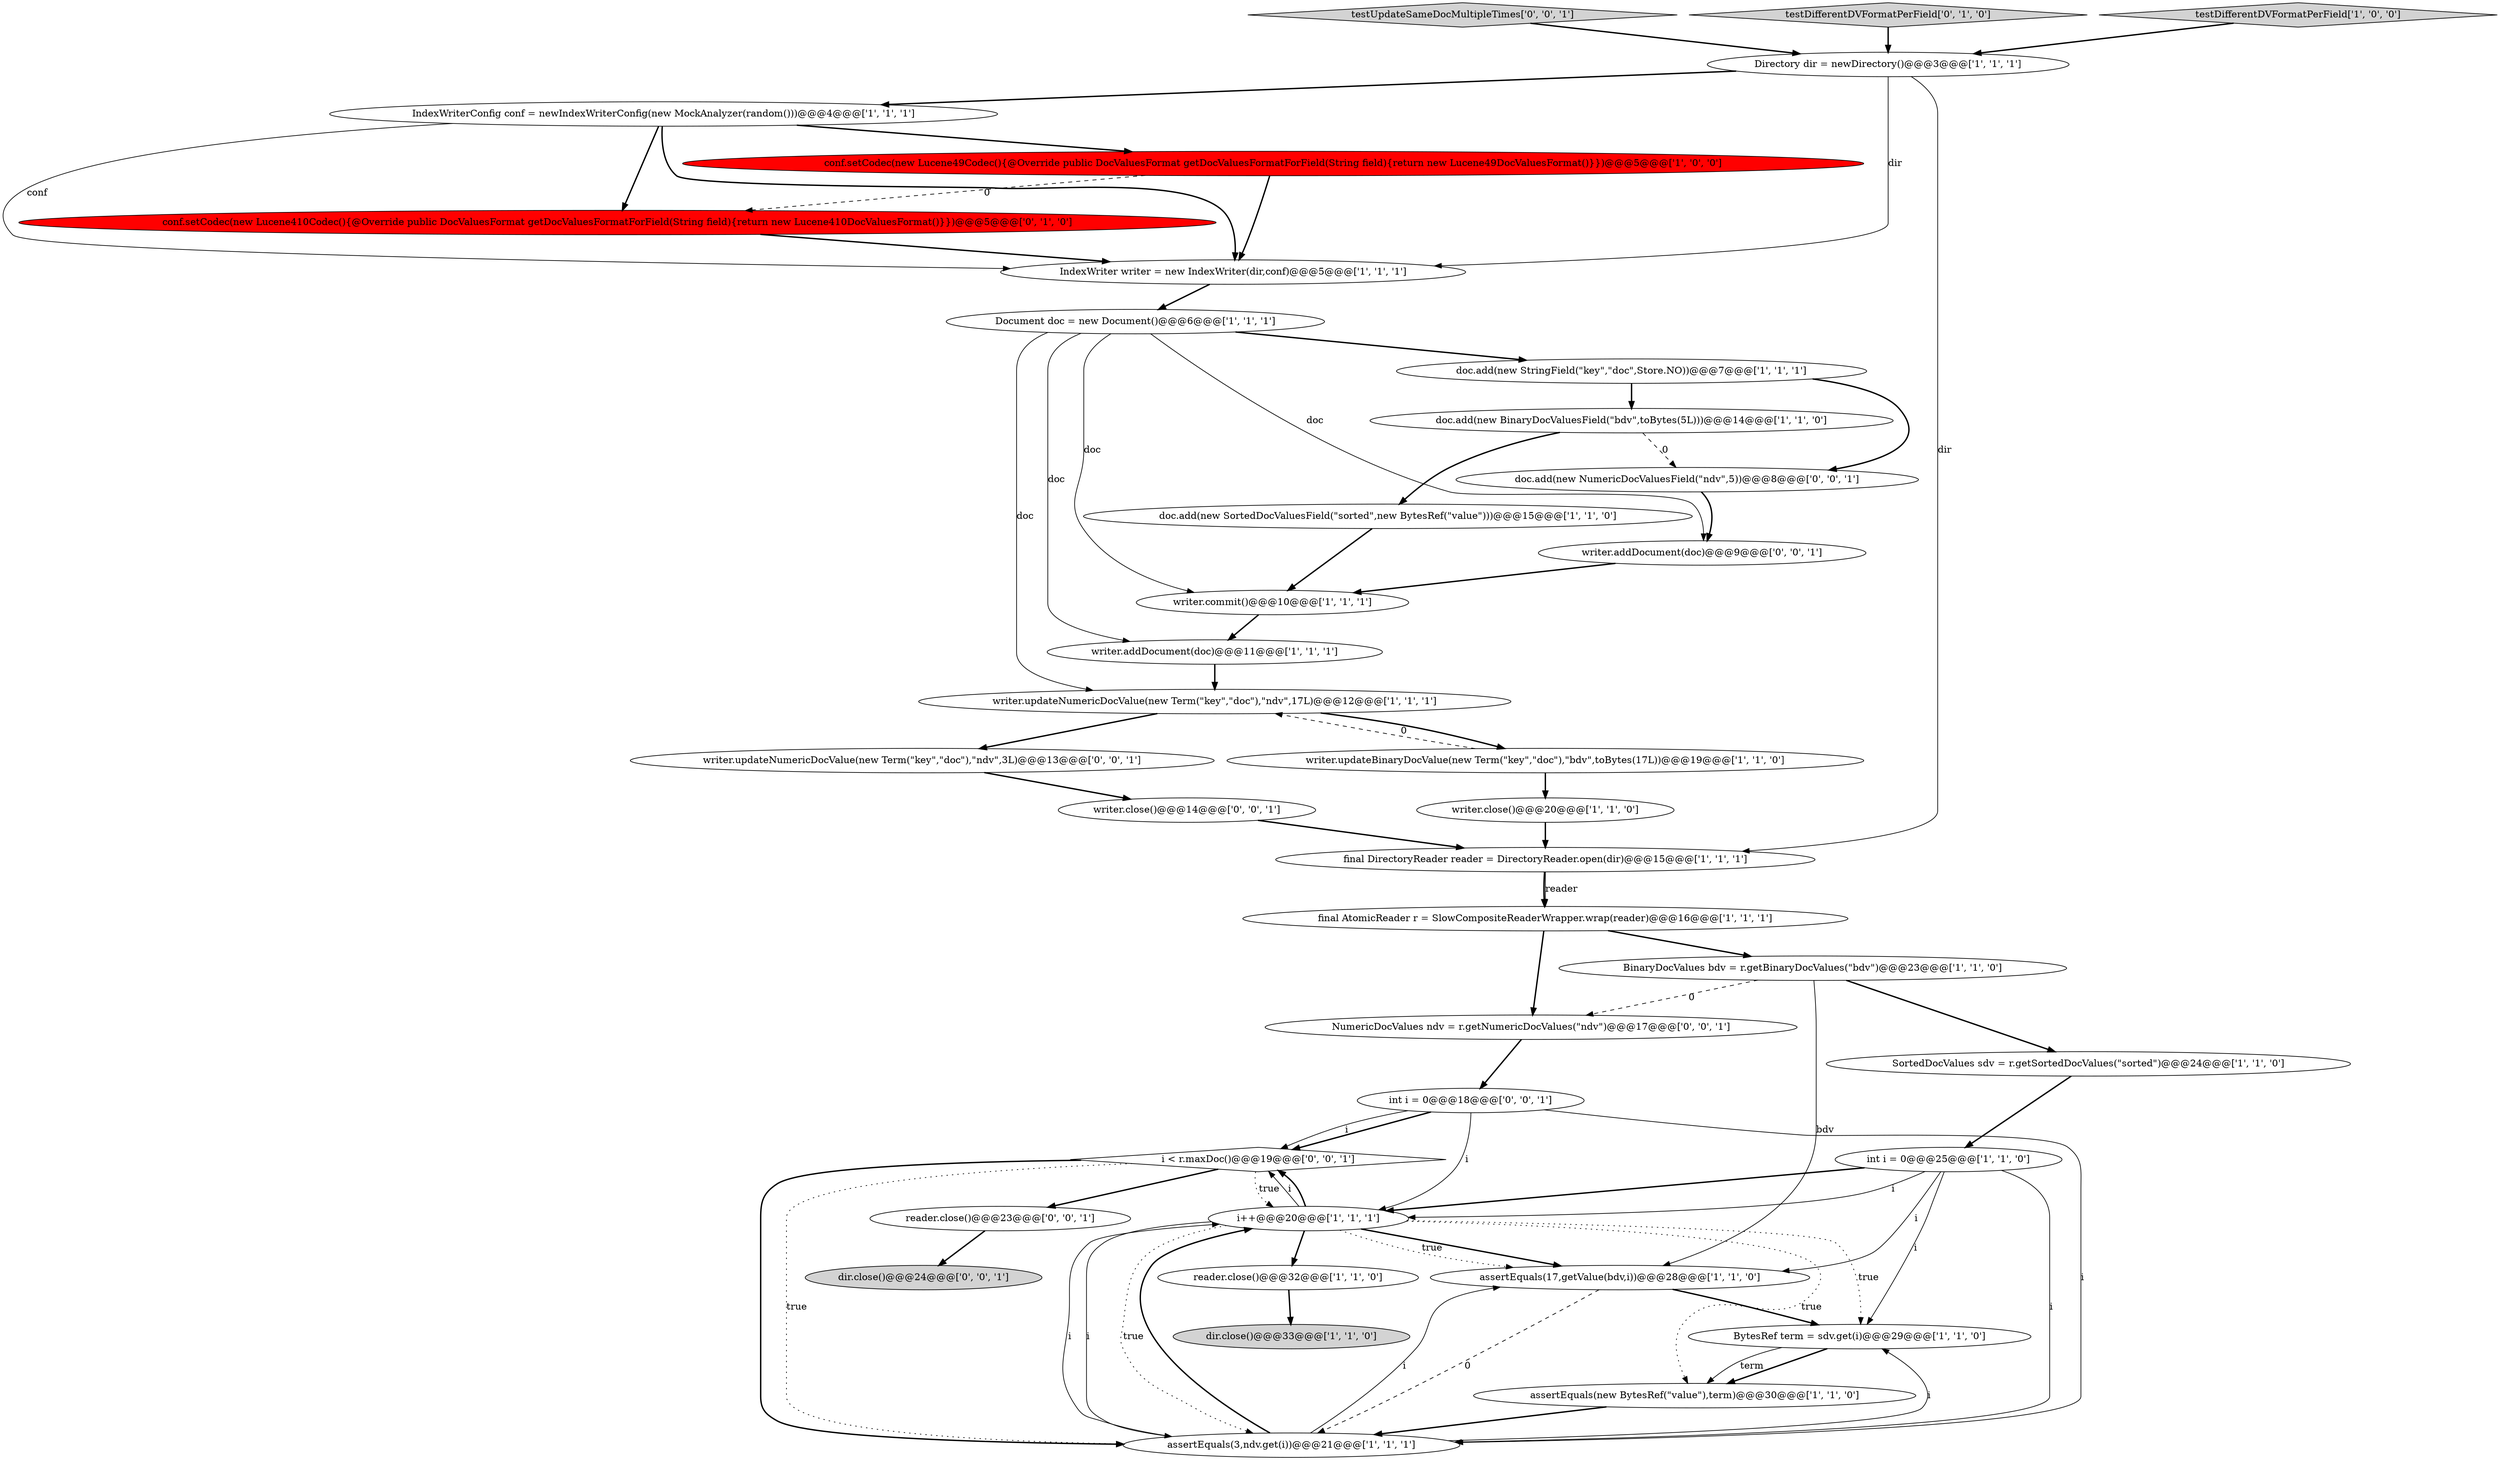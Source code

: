 digraph {
29 [style = filled, label = "i < r.maxDoc()@@@19@@@['0', '0', '1']", fillcolor = white, shape = diamond image = "AAA0AAABBB3BBB"];
12 [style = filled, label = "int i = 0@@@25@@@['1', '1', '0']", fillcolor = white, shape = ellipse image = "AAA0AAABBB1BBB"];
15 [style = filled, label = "i++@@@20@@@['1', '1', '1']", fillcolor = white, shape = ellipse image = "AAA0AAABBB1BBB"];
37 [style = filled, label = "writer.close()@@@14@@@['0', '0', '1']", fillcolor = white, shape = ellipse image = "AAA0AAABBB3BBB"];
1 [style = filled, label = "reader.close()@@@32@@@['1', '1', '0']", fillcolor = white, shape = ellipse image = "AAA0AAABBB1BBB"];
20 [style = filled, label = "assertEquals(new BytesRef(\"value\"),term)@@@30@@@['1', '1', '0']", fillcolor = white, shape = ellipse image = "AAA0AAABBB1BBB"];
14 [style = filled, label = "writer.commit()@@@10@@@['1', '1', '1']", fillcolor = white, shape = ellipse image = "AAA0AAABBB1BBB"];
9 [style = filled, label = "doc.add(new StringField(\"key\",\"doc\",Store.NO))@@@7@@@['1', '1', '1']", fillcolor = white, shape = ellipse image = "AAA0AAABBB1BBB"];
23 [style = filled, label = "doc.add(new BinaryDocValuesField(\"bdv\",toBytes(5L)))@@@14@@@['1', '1', '0']", fillcolor = white, shape = ellipse image = "AAA0AAABBB1BBB"];
25 [style = filled, label = "writer.addDocument(doc)@@@11@@@['1', '1', '1']", fillcolor = white, shape = ellipse image = "AAA0AAABBB1BBB"];
31 [style = filled, label = "testUpdateSameDocMultipleTimes['0', '0', '1']", fillcolor = lightgray, shape = diamond image = "AAA0AAABBB3BBB"];
36 [style = filled, label = "dir.close()@@@24@@@['0', '0', '1']", fillcolor = lightgray, shape = ellipse image = "AAA0AAABBB3BBB"];
7 [style = filled, label = "writer.updateNumericDocValue(new Term(\"key\",\"doc\"),\"ndv\",17L)@@@12@@@['1', '1', '1']", fillcolor = white, shape = ellipse image = "AAA0AAABBB1BBB"];
0 [style = filled, label = "final DirectoryReader reader = DirectoryReader.open(dir)@@@15@@@['1', '1', '1']", fillcolor = white, shape = ellipse image = "AAA0AAABBB1BBB"];
22 [style = filled, label = "doc.add(new SortedDocValuesField(\"sorted\",new BytesRef(\"value\")))@@@15@@@['1', '1', '0']", fillcolor = white, shape = ellipse image = "AAA0AAABBB1BBB"];
13 [style = filled, label = "BytesRef term = sdv.get(i)@@@29@@@['1', '1', '0']", fillcolor = white, shape = ellipse image = "AAA0AAABBB1BBB"];
4 [style = filled, label = "assertEquals(3,ndv.get(i))@@@21@@@['1', '1', '1']", fillcolor = white, shape = ellipse image = "AAA0AAABBB1BBB"];
17 [style = filled, label = "writer.close()@@@20@@@['1', '1', '0']", fillcolor = white, shape = ellipse image = "AAA0AAABBB1BBB"];
3 [style = filled, label = "Document doc = new Document()@@@6@@@['1', '1', '1']", fillcolor = white, shape = ellipse image = "AAA0AAABBB1BBB"];
10 [style = filled, label = "BinaryDocValues bdv = r.getBinaryDocValues(\"bdv\")@@@23@@@['1', '1', '0']", fillcolor = white, shape = ellipse image = "AAA0AAABBB1BBB"];
33 [style = filled, label = "writer.addDocument(doc)@@@9@@@['0', '0', '1']", fillcolor = white, shape = ellipse image = "AAA0AAABBB3BBB"];
34 [style = filled, label = "NumericDocValues ndv = r.getNumericDocValues(\"ndv\")@@@17@@@['0', '0', '1']", fillcolor = white, shape = ellipse image = "AAA0AAABBB3BBB"];
32 [style = filled, label = "doc.add(new NumericDocValuesField(\"ndv\",5))@@@8@@@['0', '0', '1']", fillcolor = white, shape = ellipse image = "AAA0AAABBB3BBB"];
11 [style = filled, label = "assertEquals(17,getValue(bdv,i))@@@28@@@['1', '1', '0']", fillcolor = white, shape = ellipse image = "AAA0AAABBB1BBB"];
24 [style = filled, label = "Directory dir = newDirectory()@@@3@@@['1', '1', '1']", fillcolor = white, shape = ellipse image = "AAA0AAABBB1BBB"];
21 [style = filled, label = "IndexWriter writer = new IndexWriter(dir,conf)@@@5@@@['1', '1', '1']", fillcolor = white, shape = ellipse image = "AAA0AAABBB1BBB"];
16 [style = filled, label = "conf.setCodec(new Lucene49Codec(){@Override public DocValuesFormat getDocValuesFormatForField(String field){return new Lucene49DocValuesFormat()}})@@@5@@@['1', '0', '0']", fillcolor = red, shape = ellipse image = "AAA1AAABBB1BBB"];
18 [style = filled, label = "IndexWriterConfig conf = newIndexWriterConfig(new MockAnalyzer(random()))@@@4@@@['1', '1', '1']", fillcolor = white, shape = ellipse image = "AAA0AAABBB1BBB"];
30 [style = filled, label = "writer.updateNumericDocValue(new Term(\"key\",\"doc\"),\"ndv\",3L)@@@13@@@['0', '0', '1']", fillcolor = white, shape = ellipse image = "AAA0AAABBB3BBB"];
27 [style = filled, label = "testDifferentDVFormatPerField['0', '1', '0']", fillcolor = lightgray, shape = diamond image = "AAA0AAABBB2BBB"];
5 [style = filled, label = "testDifferentDVFormatPerField['1', '0', '0']", fillcolor = lightgray, shape = diamond image = "AAA0AAABBB1BBB"];
8 [style = filled, label = "dir.close()@@@33@@@['1', '1', '0']", fillcolor = lightgray, shape = ellipse image = "AAA0AAABBB1BBB"];
6 [style = filled, label = "writer.updateBinaryDocValue(new Term(\"key\",\"doc\"),\"bdv\",toBytes(17L))@@@19@@@['1', '1', '0']", fillcolor = white, shape = ellipse image = "AAA0AAABBB1BBB"];
19 [style = filled, label = "final AtomicReader r = SlowCompositeReaderWrapper.wrap(reader)@@@16@@@['1', '1', '1']", fillcolor = white, shape = ellipse image = "AAA0AAABBB1BBB"];
35 [style = filled, label = "reader.close()@@@23@@@['0', '0', '1']", fillcolor = white, shape = ellipse image = "AAA0AAABBB3BBB"];
26 [style = filled, label = "conf.setCodec(new Lucene410Codec(){@Override public DocValuesFormat getDocValuesFormatForField(String field){return new Lucene410DocValuesFormat()}})@@@5@@@['0', '1', '0']", fillcolor = red, shape = ellipse image = "AAA1AAABBB2BBB"];
28 [style = filled, label = "int i = 0@@@18@@@['0', '0', '1']", fillcolor = white, shape = ellipse image = "AAA0AAABBB3BBB"];
2 [style = filled, label = "SortedDocValues sdv = r.getSortedDocValues(\"sorted\")@@@24@@@['1', '1', '0']", fillcolor = white, shape = ellipse image = "AAA0AAABBB1BBB"];
28->4 [style = solid, label="i"];
6->17 [style = bold, label=""];
28->29 [style = bold, label=""];
4->11 [style = solid, label="i"];
33->14 [style = bold, label=""];
37->0 [style = bold, label=""];
19->34 [style = bold, label=""];
29->4 [style = bold, label=""];
14->25 [style = bold, label=""];
3->14 [style = solid, label="doc"];
1->8 [style = bold, label=""];
29->4 [style = dotted, label="true"];
3->7 [style = solid, label="doc"];
7->30 [style = bold, label=""];
0->19 [style = bold, label=""];
10->34 [style = dashed, label="0"];
6->7 [style = dashed, label="0"];
12->15 [style = solid, label="i"];
31->24 [style = bold, label=""];
4->15 [style = bold, label=""];
12->15 [style = bold, label=""];
18->26 [style = bold, label=""];
9->32 [style = bold, label=""];
24->21 [style = solid, label="dir"];
15->4 [style = solid, label="i"];
19->10 [style = bold, label=""];
15->20 [style = dotted, label="true"];
30->37 [style = bold, label=""];
10->11 [style = solid, label="bdv"];
28->29 [style = solid, label="i"];
29->15 [style = dotted, label="true"];
25->7 [style = bold, label=""];
24->18 [style = bold, label=""];
15->29 [style = solid, label="i"];
32->33 [style = bold, label=""];
4->13 [style = solid, label="i"];
2->12 [style = bold, label=""];
15->4 [style = dotted, label="true"];
20->4 [style = bold, label=""];
24->0 [style = solid, label="dir"];
26->21 [style = bold, label=""];
15->13 [style = dotted, label="true"];
23->32 [style = dashed, label="0"];
3->9 [style = bold, label=""];
9->23 [style = bold, label=""];
34->28 [style = bold, label=""];
16->26 [style = dashed, label="0"];
3->25 [style = solid, label="doc"];
0->19 [style = solid, label="reader"];
23->22 [style = bold, label=""];
17->0 [style = bold, label=""];
15->11 [style = bold, label=""];
28->15 [style = solid, label="i"];
4->15 [style = solid, label="i"];
16->21 [style = bold, label=""];
5->24 [style = bold, label=""];
12->4 [style = solid, label="i"];
11->13 [style = bold, label=""];
7->6 [style = bold, label=""];
12->13 [style = solid, label="i"];
15->11 [style = dotted, label="true"];
18->21 [style = solid, label="conf"];
10->2 [style = bold, label=""];
13->20 [style = bold, label=""];
27->24 [style = bold, label=""];
12->11 [style = solid, label="i"];
29->35 [style = bold, label=""];
18->21 [style = bold, label=""];
35->36 [style = bold, label=""];
22->14 [style = bold, label=""];
11->4 [style = dashed, label="0"];
13->20 [style = solid, label="term"];
3->33 [style = solid, label="doc"];
15->29 [style = bold, label=""];
21->3 [style = bold, label=""];
15->1 [style = bold, label=""];
18->16 [style = bold, label=""];
}
